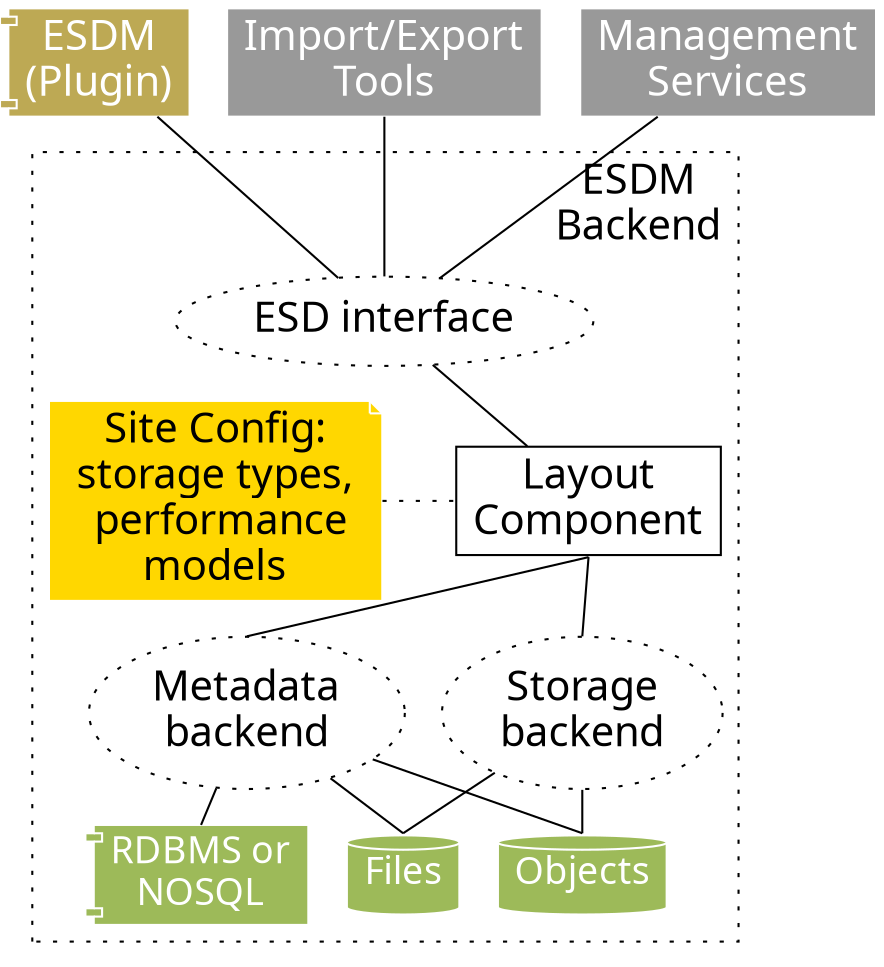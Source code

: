 digraph changed {
 graph [fontname = "Sans-Serif", compound=true, splines=False, fontsize=20,ranksep=0.2];
 node [shape=box, fontname = "Sans-Serif", fontsize=20];
 edge [fontname = "Sans-Serif"; dir=none];

   ESDM [label= "ESDM\n(Plugin)", shape="component",fillcolor="#bda954",style=filled,
   color=white,fontcolor=white];

   tools [label="Import/Export\nTools", fillcolor="#999999", style=filled, color=white, fontcolor=white]
   services [label="Management\nServices", fillcolor="#999999", style=filled,color=white, fontcolor=white]

   subgraph cluster_esd {
        label="ESDM\nBackend";style=dotted;labeljust=r;labelloc=t;

        config [label="Site Config:\n storage types, \n performance\nmodels", color=white, shape=note,fillcolor="gold",style=filled]

        ESDI [label="ESD interface", shape="ellipse", style="dotted"];

        layout [label="Layout\nComponent"]

        {rank=same;config,layout}

        ESDI -> layout;
        ESDI -> config [style=invis]
        config -> layout [style=dotted,label="   "]

        "Metadata\nbackend" [shape="oval", style="dotted"]
        "Storage\nbackend" [shape="oval", style="dotted"];

        layout:s -> "Metadata\nbackend":n;
        layout:s -> "Storage\nbackend":n;

        node [fontsize=18, fontcolor=white, color=white,
            style=filled, fillcolor="#9dba59"]

        OBS [label="Objects", shape="cylinder"];
        POSIX [label="Files",shape="cylinder"];
        DB [label="RDBMS or\nNOSQL", shape="component"]

        "Storage\nbackend" -> OBS:n;
        "Storage\nbackend" -> POSIX:n;
        "Metadata\nbackend" -> DB:n;
        "Metadata\nbackend" -> POSIX:n;
        "Metadata\nbackend" -> OBS:n;

  }

  tools -> ESDI;
  services -> ESDI;
  ESDM -> ESDI;
}
